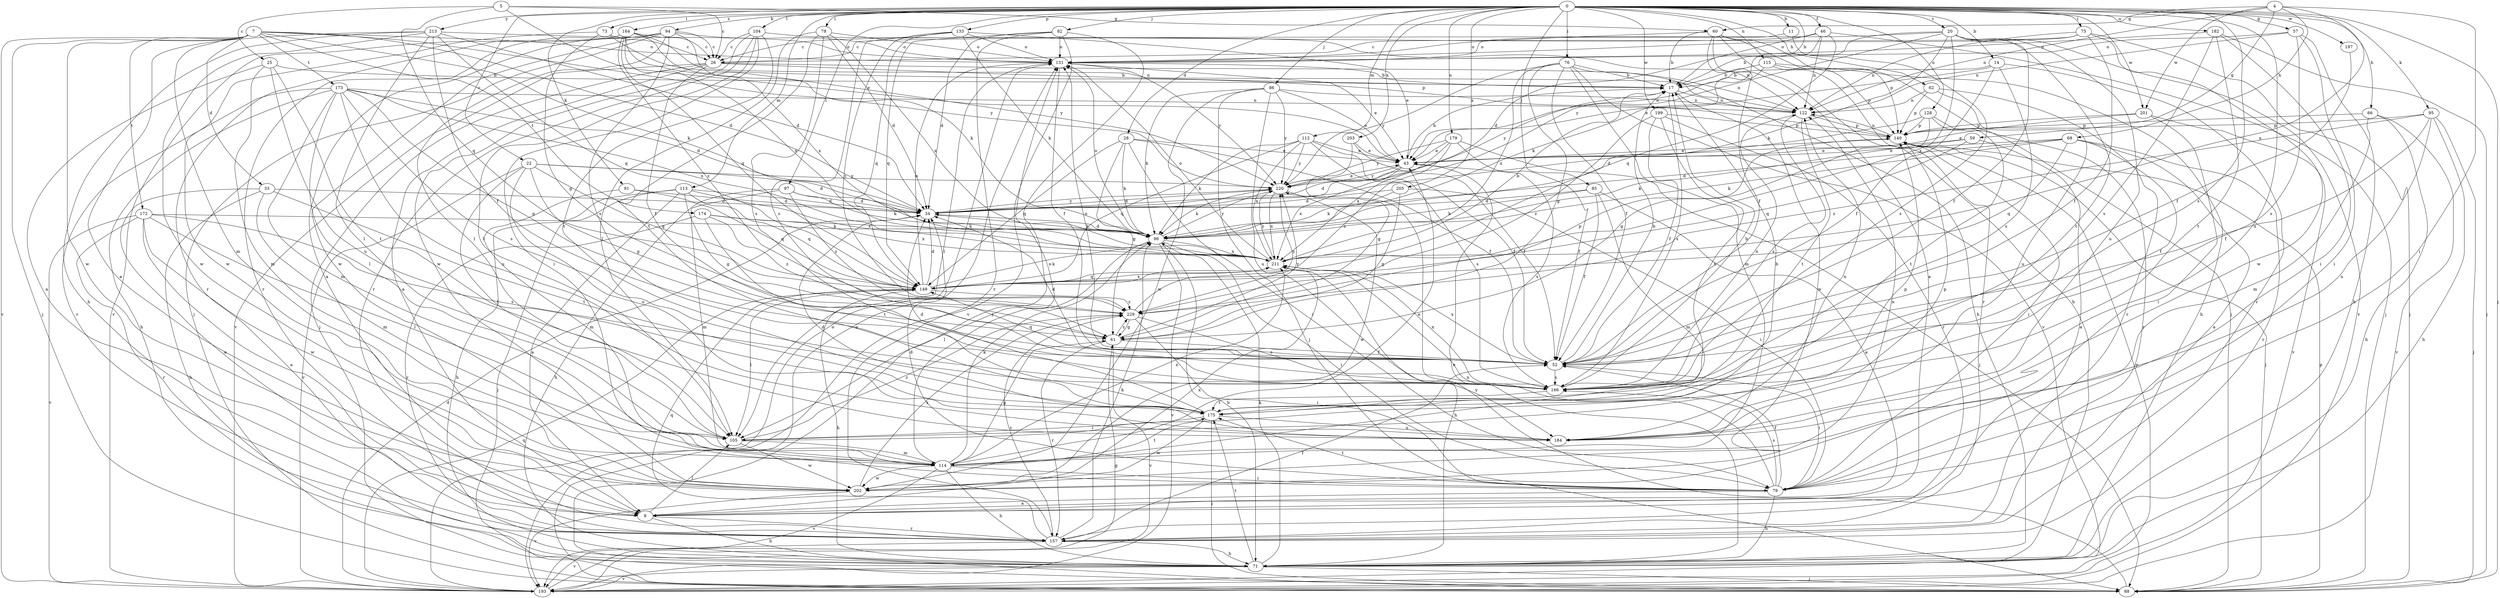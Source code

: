 strict digraph  {
0;
4;
5;
7;
8;
11;
14;
17;
20;
22;
25;
26;
28;
33;
34;
43;
46;
52;
57;
59;
60;
61;
62;
66;
68;
71;
73;
75;
76;
78;
79;
82;
85;
86;
88;
91;
94;
95;
96;
97;
104;
105;
112;
113;
114;
115;
122;
128;
131;
133;
140;
149;
157;
164;
166;
172;
173;
174;
175;
179;
182;
184;
193;
197;
199;
201;
202;
203;
205;
211;
213;
220;
229;
0 -> 11  [label=b];
0 -> 14  [label=b];
0 -> 17  [label=b];
0 -> 20  [label=c];
0 -> 22  [label=c];
0 -> 28  [label=d];
0 -> 46  [label=f];
0 -> 57  [label=g];
0 -> 62  [label=h];
0 -> 66  [label=h];
0 -> 73  [label=i];
0 -> 75  [label=i];
0 -> 76  [label=i];
0 -> 78  [label=i];
0 -> 82  [label=j];
0 -> 85  [label=j];
0 -> 86  [label=j];
0 -> 88  [label=j];
0 -> 91  [label=k];
0 -> 94  [label=k];
0 -> 95  [label=k];
0 -> 97  [label=l];
0 -> 104  [label=l];
0 -> 112  [label=m];
0 -> 113  [label=m];
0 -> 115  [label=n];
0 -> 128  [label=o];
0 -> 133  [label=p];
0 -> 164  [label=s];
0 -> 166  [label=s];
0 -> 179  [label=u];
0 -> 182  [label=u];
0 -> 184  [label=u];
0 -> 197  [label=w];
0 -> 199  [label=w];
0 -> 201  [label=w];
0 -> 203  [label=x];
0 -> 205  [label=x];
0 -> 213  [label=y];
4 -> 59  [label=g];
4 -> 60  [label=g];
4 -> 68  [label=h];
4 -> 79  [label=i];
4 -> 122  [label=n];
4 -> 201  [label=w];
4 -> 211  [label=x];
5 -> 25  [label=c];
5 -> 26  [label=c];
5 -> 43  [label=e];
5 -> 60  [label=g];
5 -> 149  [label=q];
7 -> 33  [label=d];
7 -> 34  [label=d];
7 -> 88  [label=j];
7 -> 96  [label=k];
7 -> 114  [label=m];
7 -> 131  [label=o];
7 -> 172  [label=t];
7 -> 173  [label=t];
7 -> 174  [label=t];
7 -> 193  [label=v];
7 -> 202  [label=w];
7 -> 220  [label=y];
8 -> 71  [label=h];
8 -> 105  [label=l];
8 -> 157  [label=r];
8 -> 211  [label=x];
11 -> 131  [label=o];
11 -> 166  [label=s];
14 -> 17  [label=b];
14 -> 43  [label=e];
14 -> 52  [label=f];
14 -> 157  [label=r];
14 -> 166  [label=s];
17 -> 122  [label=n];
17 -> 166  [label=s];
17 -> 202  [label=w];
17 -> 220  [label=y];
20 -> 26  [label=c];
20 -> 43  [label=e];
20 -> 52  [label=f];
20 -> 96  [label=k];
20 -> 175  [label=t];
20 -> 184  [label=u];
20 -> 193  [label=v];
20 -> 211  [label=x];
20 -> 220  [label=y];
22 -> 34  [label=d];
22 -> 61  [label=g];
22 -> 105  [label=l];
22 -> 149  [label=q];
22 -> 184  [label=u];
22 -> 193  [label=v];
22 -> 220  [label=y];
25 -> 8  [label=a];
25 -> 17  [label=b];
25 -> 114  [label=m];
25 -> 175  [label=t];
25 -> 184  [label=u];
26 -> 8  [label=a];
26 -> 17  [label=b];
26 -> 52  [label=f];
26 -> 88  [label=j];
26 -> 122  [label=n];
26 -> 193  [label=v];
28 -> 43  [label=e];
28 -> 52  [label=f];
28 -> 61  [label=g];
28 -> 79  [label=i];
28 -> 96  [label=k];
28 -> 149  [label=q];
33 -> 8  [label=a];
33 -> 34  [label=d];
33 -> 71  [label=h];
33 -> 114  [label=m];
33 -> 175  [label=t];
34 -> 96  [label=k];
34 -> 220  [label=y];
43 -> 17  [label=b];
43 -> 34  [label=d];
43 -> 166  [label=s];
43 -> 211  [label=x];
43 -> 220  [label=y];
46 -> 17  [label=b];
46 -> 26  [label=c];
46 -> 34  [label=d];
46 -> 88  [label=j];
46 -> 122  [label=n];
46 -> 149  [label=q];
52 -> 17  [label=b];
52 -> 34  [label=d];
52 -> 79  [label=i];
52 -> 131  [label=o];
52 -> 149  [label=q];
52 -> 166  [label=s];
52 -> 211  [label=x];
57 -> 71  [label=h];
57 -> 79  [label=i];
57 -> 122  [label=n];
57 -> 131  [label=o];
57 -> 166  [label=s];
59 -> 8  [label=a];
59 -> 43  [label=e];
59 -> 96  [label=k];
59 -> 149  [label=q];
60 -> 8  [label=a];
60 -> 17  [label=b];
60 -> 52  [label=f];
60 -> 71  [label=h];
60 -> 88  [label=j];
60 -> 131  [label=o];
60 -> 140  [label=p];
61 -> 52  [label=f];
61 -> 157  [label=r];
61 -> 193  [label=v];
61 -> 220  [label=y];
61 -> 229  [label=z];
62 -> 122  [label=n];
62 -> 140  [label=p];
62 -> 157  [label=r];
62 -> 184  [label=u];
66 -> 71  [label=h];
66 -> 114  [label=m];
66 -> 140  [label=p];
66 -> 193  [label=v];
68 -> 8  [label=a];
68 -> 34  [label=d];
68 -> 43  [label=e];
68 -> 52  [label=f];
68 -> 96  [label=k];
68 -> 149  [label=q];
68 -> 157  [label=r];
71 -> 43  [label=e];
71 -> 88  [label=j];
71 -> 96  [label=k];
71 -> 175  [label=t];
71 -> 193  [label=v];
73 -> 26  [label=c];
73 -> 61  [label=g];
73 -> 140  [label=p];
73 -> 202  [label=w];
75 -> 26  [label=c];
75 -> 52  [label=f];
75 -> 88  [label=j];
75 -> 122  [label=n];
75 -> 131  [label=o];
75 -> 202  [label=w];
76 -> 17  [label=b];
76 -> 52  [label=f];
76 -> 61  [label=g];
76 -> 71  [label=h];
76 -> 114  [label=m];
76 -> 193  [label=v];
76 -> 211  [label=x];
76 -> 220  [label=y];
78 -> 34  [label=d];
78 -> 105  [label=l];
78 -> 131  [label=o];
78 -> 166  [label=s];
78 -> 175  [label=t];
78 -> 211  [label=x];
79 -> 8  [label=a];
79 -> 34  [label=d];
79 -> 52  [label=f];
79 -> 71  [label=h];
79 -> 166  [label=s];
79 -> 175  [label=t];
79 -> 211  [label=x];
82 -> 34  [label=d];
82 -> 88  [label=j];
82 -> 131  [label=o];
82 -> 149  [label=q];
82 -> 157  [label=r];
82 -> 193  [label=v];
85 -> 8  [label=a];
85 -> 34  [label=d];
85 -> 52  [label=f];
85 -> 96  [label=k];
85 -> 114  [label=m];
86 -> 43  [label=e];
86 -> 88  [label=j];
86 -> 96  [label=k];
86 -> 122  [label=n];
86 -> 184  [label=u];
86 -> 202  [label=w];
86 -> 220  [label=y];
88 -> 131  [label=o];
88 -> 140  [label=p];
88 -> 220  [label=y];
91 -> 34  [label=d];
91 -> 114  [label=m];
91 -> 149  [label=q];
94 -> 8  [label=a];
94 -> 26  [label=c];
94 -> 88  [label=j];
94 -> 105  [label=l];
94 -> 131  [label=o];
94 -> 157  [label=r];
94 -> 166  [label=s];
94 -> 202  [label=w];
94 -> 211  [label=x];
95 -> 52  [label=f];
95 -> 71  [label=h];
95 -> 88  [label=j];
95 -> 140  [label=p];
95 -> 184  [label=u];
95 -> 229  [label=z];
96 -> 34  [label=d];
96 -> 71  [label=h];
96 -> 79  [label=i];
96 -> 105  [label=l];
96 -> 131  [label=o];
96 -> 193  [label=v];
96 -> 211  [label=x];
96 -> 220  [label=y];
97 -> 34  [label=d];
97 -> 71  [label=h];
97 -> 96  [label=k];
97 -> 114  [label=m];
97 -> 229  [label=z];
104 -> 26  [label=c];
104 -> 79  [label=i];
104 -> 105  [label=l];
104 -> 122  [label=n];
104 -> 157  [label=r];
104 -> 175  [label=t];
104 -> 202  [label=w];
105 -> 17  [label=b];
105 -> 114  [label=m];
105 -> 140  [label=p];
105 -> 202  [label=w];
105 -> 229  [label=z];
112 -> 43  [label=e];
112 -> 52  [label=f];
112 -> 96  [label=k];
112 -> 149  [label=q];
112 -> 166  [label=s];
112 -> 211  [label=x];
112 -> 220  [label=y];
113 -> 8  [label=a];
113 -> 34  [label=d];
113 -> 61  [label=g];
113 -> 71  [label=h];
113 -> 88  [label=j];
113 -> 149  [label=q];
113 -> 211  [label=x];
114 -> 43  [label=e];
114 -> 61  [label=g];
114 -> 71  [label=h];
114 -> 79  [label=i];
114 -> 96  [label=k];
114 -> 131  [label=o];
114 -> 175  [label=t];
114 -> 193  [label=v];
114 -> 202  [label=w];
114 -> 211  [label=x];
115 -> 17  [label=b];
115 -> 71  [label=h];
115 -> 96  [label=k];
115 -> 140  [label=p];
115 -> 157  [label=r];
122 -> 140  [label=p];
122 -> 166  [label=s];
122 -> 175  [label=t];
128 -> 34  [label=d];
128 -> 61  [label=g];
128 -> 140  [label=p];
128 -> 157  [label=r];
128 -> 175  [label=t];
131 -> 17  [label=b];
131 -> 43  [label=e];
131 -> 52  [label=f];
131 -> 105  [label=l];
131 -> 220  [label=y];
133 -> 43  [label=e];
133 -> 96  [label=k];
133 -> 131  [label=o];
133 -> 149  [label=q];
133 -> 166  [label=s];
133 -> 229  [label=z];
140 -> 43  [label=e];
140 -> 79  [label=i];
140 -> 88  [label=j];
140 -> 122  [label=n];
149 -> 34  [label=d];
149 -> 71  [label=h];
149 -> 96  [label=k];
149 -> 105  [label=l];
149 -> 131  [label=o];
149 -> 211  [label=x];
149 -> 229  [label=z];
157 -> 52  [label=f];
157 -> 71  [label=h];
157 -> 96  [label=k];
157 -> 149  [label=q];
157 -> 193  [label=v];
157 -> 229  [label=z];
164 -> 26  [label=c];
164 -> 96  [label=k];
164 -> 122  [label=n];
164 -> 149  [label=q];
164 -> 157  [label=r];
164 -> 193  [label=v];
164 -> 211  [label=x];
164 -> 220  [label=y];
164 -> 229  [label=z];
166 -> 17  [label=b];
166 -> 122  [label=n];
166 -> 175  [label=t];
166 -> 211  [label=x];
172 -> 8  [label=a];
172 -> 96  [label=k];
172 -> 105  [label=l];
172 -> 157  [label=r];
172 -> 166  [label=s];
172 -> 193  [label=v];
172 -> 202  [label=w];
173 -> 34  [label=d];
173 -> 61  [label=g];
173 -> 71  [label=h];
173 -> 105  [label=l];
173 -> 114  [label=m];
173 -> 122  [label=n];
173 -> 157  [label=r];
173 -> 166  [label=s];
173 -> 184  [label=u];
173 -> 211  [label=x];
174 -> 96  [label=k];
174 -> 157  [label=r];
174 -> 175  [label=t];
174 -> 211  [label=x];
174 -> 229  [label=z];
175 -> 34  [label=d];
175 -> 88  [label=j];
175 -> 105  [label=l];
175 -> 184  [label=u];
175 -> 202  [label=w];
179 -> 43  [label=e];
179 -> 52  [label=f];
179 -> 88  [label=j];
179 -> 211  [label=x];
179 -> 220  [label=y];
179 -> 229  [label=z];
182 -> 79  [label=i];
182 -> 88  [label=j];
182 -> 131  [label=o];
182 -> 166  [label=s];
182 -> 175  [label=t];
184 -> 34  [label=d];
184 -> 122  [label=n];
184 -> 140  [label=p];
193 -> 34  [label=d];
193 -> 61  [label=g];
193 -> 131  [label=o];
193 -> 140  [label=p];
193 -> 149  [label=q];
197 -> 52  [label=f];
199 -> 52  [label=f];
199 -> 140  [label=p];
199 -> 157  [label=r];
199 -> 175  [label=t];
199 -> 229  [label=z];
201 -> 43  [label=e];
201 -> 79  [label=i];
201 -> 140  [label=p];
201 -> 193  [label=v];
202 -> 122  [label=n];
202 -> 193  [label=v];
202 -> 229  [label=z];
203 -> 43  [label=e];
203 -> 52  [label=f];
203 -> 61  [label=g];
205 -> 34  [label=d];
205 -> 61  [label=g];
205 -> 79  [label=i];
205 -> 96  [label=k];
211 -> 17  [label=b];
211 -> 71  [label=h];
211 -> 131  [label=o];
211 -> 149  [label=q];
211 -> 220  [label=y];
213 -> 8  [label=a];
213 -> 34  [label=d];
213 -> 52  [label=f];
213 -> 71  [label=h];
213 -> 105  [label=l];
213 -> 131  [label=o];
213 -> 149  [label=q];
213 -> 202  [label=w];
220 -> 34  [label=d];
220 -> 43  [label=e];
220 -> 96  [label=k];
220 -> 202  [label=w];
220 -> 211  [label=x];
229 -> 61  [label=g];
229 -> 79  [label=i];
229 -> 140  [label=p];
229 -> 166  [label=s];
229 -> 220  [label=y];
}
